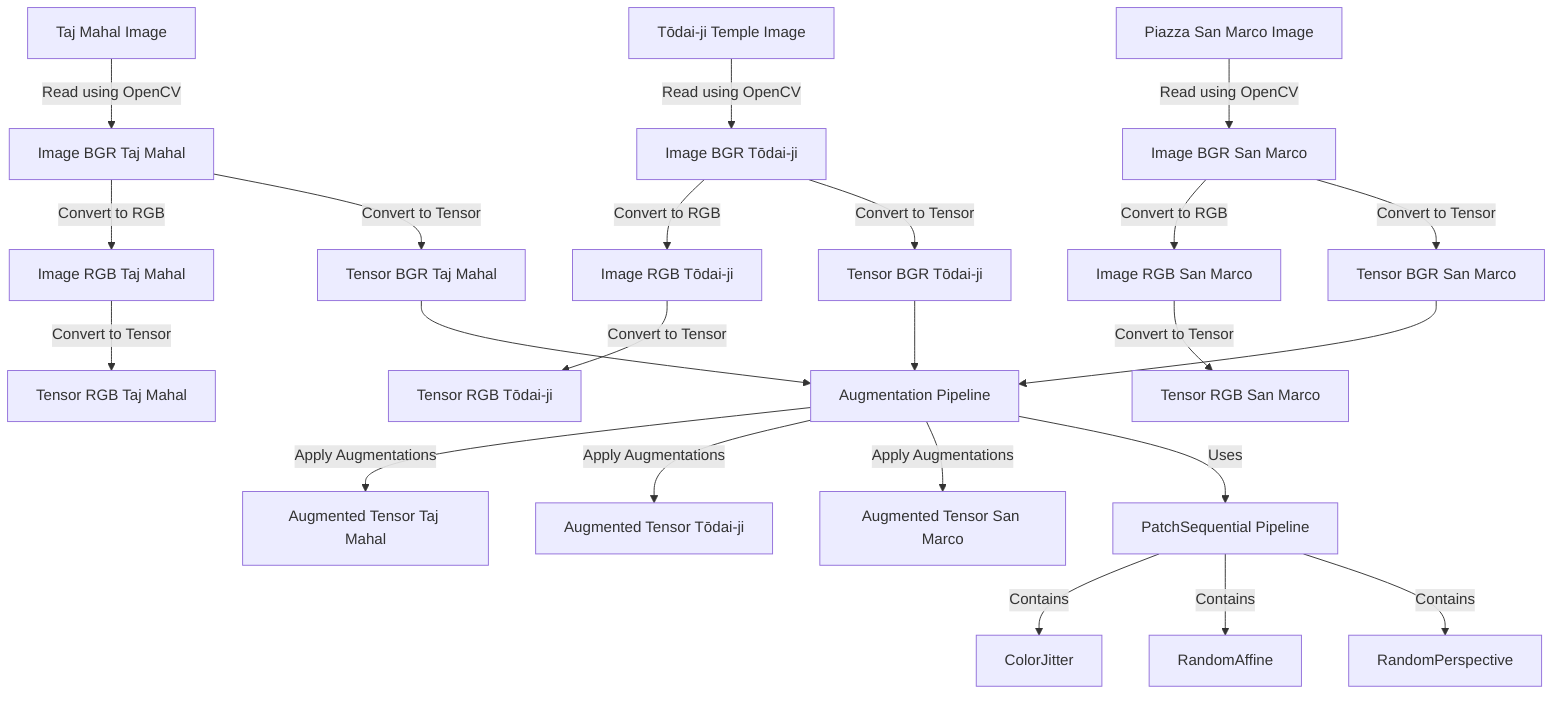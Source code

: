 %% Begin of the flowchart
flowchart TD
    %% Data sources
    tajMahalImage["Taj Mahal Image"]
    templeImage["Tōdai-ji Temple Image"]
    sanMarcoImage["Piazza San Marco Image"]
    tajMahalImage -->|Read using OpenCV| img_bgr1["Image BGR Taj Mahal"]
    templeImage -->|Read using OpenCV| img_bgr2["Image BGR Tōdai-ji"]
    sanMarcoImage -->|Read using OpenCV| img_bgr3["Image BGR San Marco"]

    %% Image Conversion
    img_bgr1 -->|Convert to RGB| img_rgb1["Image RGB Taj Mahal"]
    img_bgr2 -->|Convert to RGB| img_rgb2["Image RGB Tōdai-ji"]
    img_bgr3 -->|Convert to RGB| img_rgb3["Image RGB San Marco"]

    %% Image to Tensor Conversion
    img_rgb1 -->|Convert to Tensor| x_rgb1["Tensor RGB Taj Mahal"]
    img_rgb2 -->|Convert to Tensor| x_rgb2["Tensor RGB Tōdai-ji"]
    img_rgb3 -->|Convert to Tensor| x_rgb3["Tensor RGB San Marco"]
    img_bgr1 -->|Convert to Tensor| x_bgr1["Tensor BGR Taj Mahal"]
    img_bgr2 -->|Convert to Tensor| x_bgr2["Tensor BGR Tōdai-ji"]
    img_bgr3 -->|Convert to Tensor| x_bgr3["Tensor BGR San Marco"]

    %% Data Augmentation
    aug_list["Augmentation Pipeline"]
    x_bgr1 & x_bgr2 & x_bgr3 --> aug_list
    aug_list -->|Apply Augmentations| out_tensor1["Augmented Tensor Taj Mahal"]
    aug_list -->|Apply Augmentations| out_tensor2["Augmented Tensor Tōdai-ji"]
    aug_list -->|Apply Augmentations| out_tensor3["Augmented Tensor San Marco"]

    %% Model Description
    aug_list -->|Uses| augmentation_pipeline
    augmentation_pipeline["PatchSequential Pipeline"]
    augmentation_pipeline -->|Contains| colorJitter["ColorJitter"]
    augmentation_pipeline -->|Contains| randomAffine["RandomAffine"]
    augmentation_pipeline -->|Contains| randomPerspective["RandomPerspective"]